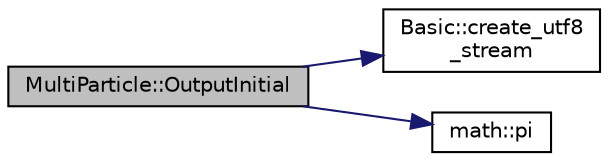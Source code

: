 digraph "MultiParticle::OutputInitial"
{
 // LATEX_PDF_SIZE
  edge [fontname="Helvetica",fontsize="10",labelfontname="Helvetica",labelfontsize="10"];
  node [fontname="Helvetica",fontsize="10",shape=record];
  rankdir="LR";
  Node1 [label="MultiParticle::OutputInitial",height=0.2,width=0.4,color="black", fillcolor="grey75", style="filled", fontcolor="black",tooltip="引数の時間が1列目になるようなdatファイルとして出力する"];
  Node1 -> Node2 [color="midnightblue",fontsize="10",style="solid",fontname="Helvetica"];
  Node2 [label="Basic::create_utf8\l_stream",height=0.2,width=0.4,color="black", fillcolor="white", style="filled",URL="$classBasic.html#a2d97de6119bf446840d4da38781a218e",tooltip="ファイルの先頭にUTF-8のバイナリデータ（BOM）を書き込む"];
  Node1 -> Node3 [color="midnightblue",fontsize="10",style="solid",fontname="Helvetica"];
  Node3 [label="math::pi",height=0.2,width=0.4,color="black", fillcolor="white", style="filled",URL="$namespacemath.html#adeae9e6c6f768a920a1fde06087749f3",tooltip="円周率 π"];
}
